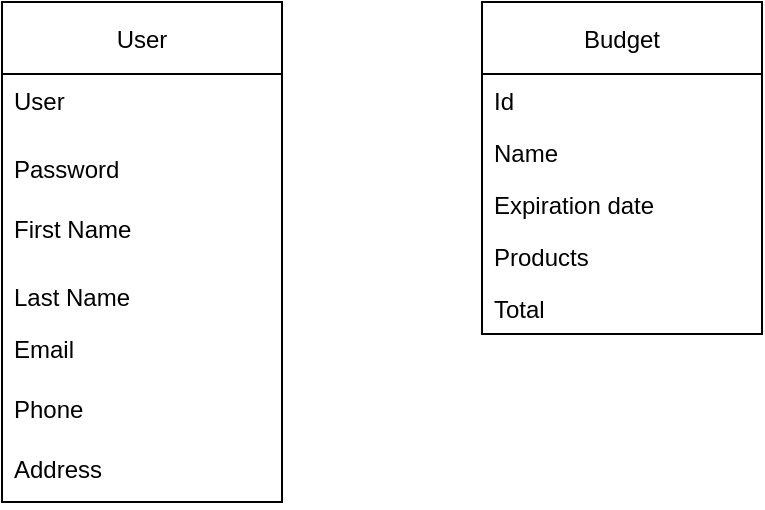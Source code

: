 <mxfile version="20.5.1" type="github">
  <diagram id="0uL1XAGUiet5--fEhf08" name="Página-1">
    <mxGraphModel dx="1422" dy="772" grid="1" gridSize="10" guides="1" tooltips="1" connect="1" arrows="1" fold="1" page="1" pageScale="1" pageWidth="827" pageHeight="1169" math="0" shadow="0">
      <root>
        <mxCell id="0" />
        <mxCell id="1" parent="0" />
        <mxCell id="fZB2xeo70fzH0p9U2D0L-5" value="User" style="swimlane;fontStyle=0;childLayout=stackLayout;horizontal=1;startSize=36;fillColor=none;horizontalStack=0;resizeParent=1;resizeParentMax=0;resizeLast=0;collapsible=1;marginBottom=0;" vertex="1" parent="1">
          <mxGeometry x="60" y="34" width="140" height="250" as="geometry" />
        </mxCell>
        <mxCell id="fZB2xeo70fzH0p9U2D0L-6" value="User" style="text;strokeColor=none;fillColor=none;align=left;verticalAlign=top;spacingLeft=4;spacingRight=4;overflow=hidden;rotatable=0;points=[[0,0.5],[1,0.5]];portConstraint=eastwest;" vertex="1" parent="fZB2xeo70fzH0p9U2D0L-5">
          <mxGeometry y="36" width="140" height="34" as="geometry" />
        </mxCell>
        <mxCell id="fZB2xeo70fzH0p9U2D0L-7" value="Password" style="text;strokeColor=none;fillColor=none;align=left;verticalAlign=top;spacingLeft=4;spacingRight=4;overflow=hidden;rotatable=0;points=[[0,0.5],[1,0.5]];portConstraint=eastwest;" vertex="1" parent="fZB2xeo70fzH0p9U2D0L-5">
          <mxGeometry y="70" width="140" height="30" as="geometry" />
        </mxCell>
        <mxCell id="fZB2xeo70fzH0p9U2D0L-8" value="First Name" style="text;strokeColor=none;fillColor=none;align=left;verticalAlign=top;spacingLeft=4;spacingRight=4;overflow=hidden;rotatable=0;points=[[0,0.5],[1,0.5]];portConstraint=eastwest;" vertex="1" parent="fZB2xeo70fzH0p9U2D0L-5">
          <mxGeometry y="100" width="140" height="34" as="geometry" />
        </mxCell>
        <mxCell id="fZB2xeo70fzH0p9U2D0L-10" value="Last Name" style="text;strokeColor=none;fillColor=none;align=left;verticalAlign=top;spacingLeft=4;spacingRight=4;overflow=hidden;rotatable=0;points=[[0,0.5],[1,0.5]];portConstraint=eastwest;" vertex="1" parent="fZB2xeo70fzH0p9U2D0L-5">
          <mxGeometry y="134" width="140" height="26" as="geometry" />
        </mxCell>
        <mxCell id="fZB2xeo70fzH0p9U2D0L-9" value="Email" style="text;strokeColor=none;fillColor=none;align=left;verticalAlign=top;spacingLeft=4;spacingRight=4;overflow=hidden;rotatable=0;points=[[0,0.5],[1,0.5]];portConstraint=eastwest;" vertex="1" parent="fZB2xeo70fzH0p9U2D0L-5">
          <mxGeometry y="160" width="140" height="30" as="geometry" />
        </mxCell>
        <mxCell id="fZB2xeo70fzH0p9U2D0L-12" value="Phone" style="text;strokeColor=none;fillColor=none;align=left;verticalAlign=top;spacingLeft=4;spacingRight=4;overflow=hidden;rotatable=0;points=[[0,0.5],[1,0.5]];portConstraint=eastwest;" vertex="1" parent="fZB2xeo70fzH0p9U2D0L-5">
          <mxGeometry y="190" width="140" height="30" as="geometry" />
        </mxCell>
        <mxCell id="fZB2xeo70fzH0p9U2D0L-11" value="Address" style="text;strokeColor=none;fillColor=none;align=left;verticalAlign=top;spacingLeft=4;spacingRight=4;overflow=hidden;rotatable=0;points=[[0,0.5],[1,0.5]];portConstraint=eastwest;" vertex="1" parent="fZB2xeo70fzH0p9U2D0L-5">
          <mxGeometry y="220" width="140" height="30" as="geometry" />
        </mxCell>
        <mxCell id="fZB2xeo70fzH0p9U2D0L-13" value="Budget" style="swimlane;fontStyle=0;childLayout=stackLayout;horizontal=1;startSize=36;fillColor=none;horizontalStack=0;resizeParent=1;resizeParentMax=0;resizeLast=0;collapsible=1;marginBottom=0;" vertex="1" parent="1">
          <mxGeometry x="300" y="34" width="140" height="166" as="geometry" />
        </mxCell>
        <mxCell id="fZB2xeo70fzH0p9U2D0L-14" value="Id" style="text;strokeColor=none;fillColor=none;align=left;verticalAlign=top;spacingLeft=4;spacingRight=4;overflow=hidden;rotatable=0;points=[[0,0.5],[1,0.5]];portConstraint=eastwest;" vertex="1" parent="fZB2xeo70fzH0p9U2D0L-13">
          <mxGeometry y="36" width="140" height="26" as="geometry" />
        </mxCell>
        <mxCell id="fZB2xeo70fzH0p9U2D0L-15" value="Name" style="text;strokeColor=none;fillColor=none;align=left;verticalAlign=top;spacingLeft=4;spacingRight=4;overflow=hidden;rotatable=0;points=[[0,0.5],[1,0.5]];portConstraint=eastwest;" vertex="1" parent="fZB2xeo70fzH0p9U2D0L-13">
          <mxGeometry y="62" width="140" height="26" as="geometry" />
        </mxCell>
        <mxCell id="fZB2xeo70fzH0p9U2D0L-16" value="Expiration date" style="text;strokeColor=none;fillColor=none;align=left;verticalAlign=top;spacingLeft=4;spacingRight=4;overflow=hidden;rotatable=0;points=[[0,0.5],[1,0.5]];portConstraint=eastwest;" vertex="1" parent="fZB2xeo70fzH0p9U2D0L-13">
          <mxGeometry y="88" width="140" height="26" as="geometry" />
        </mxCell>
        <mxCell id="fZB2xeo70fzH0p9U2D0L-18" value="Products" style="text;strokeColor=none;fillColor=none;align=left;verticalAlign=top;spacingLeft=4;spacingRight=4;overflow=hidden;rotatable=0;points=[[0,0.5],[1,0.5]];portConstraint=eastwest;" vertex="1" parent="fZB2xeo70fzH0p9U2D0L-13">
          <mxGeometry y="114" width="140" height="26" as="geometry" />
        </mxCell>
        <mxCell id="fZB2xeo70fzH0p9U2D0L-17" value="Total" style="text;strokeColor=none;fillColor=none;align=left;verticalAlign=top;spacingLeft=4;spacingRight=4;overflow=hidden;rotatable=0;points=[[0,0.5],[1,0.5]];portConstraint=eastwest;" vertex="1" parent="fZB2xeo70fzH0p9U2D0L-13">
          <mxGeometry y="140" width="140" height="26" as="geometry" />
        </mxCell>
      </root>
    </mxGraphModel>
  </diagram>
</mxfile>
